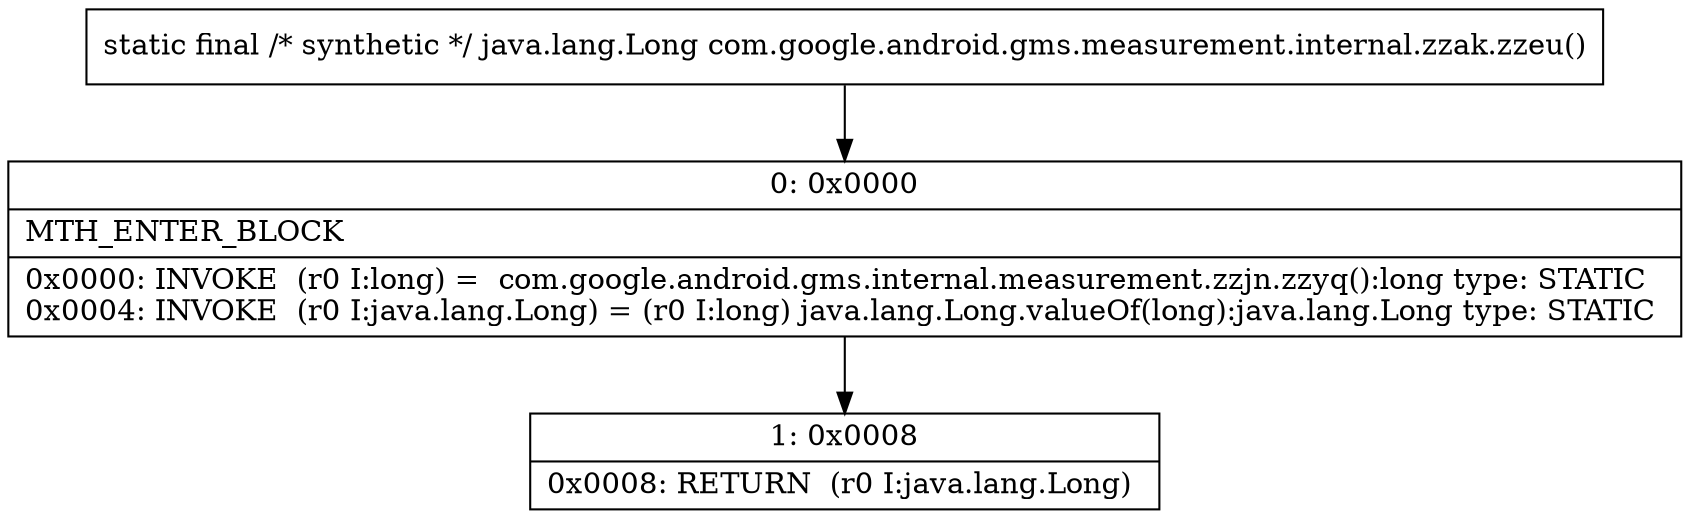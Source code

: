 digraph "CFG forcom.google.android.gms.measurement.internal.zzak.zzeu()Ljava\/lang\/Long;" {
Node_0 [shape=record,label="{0\:\ 0x0000|MTH_ENTER_BLOCK\l|0x0000: INVOKE  (r0 I:long) =  com.google.android.gms.internal.measurement.zzjn.zzyq():long type: STATIC \l0x0004: INVOKE  (r0 I:java.lang.Long) = (r0 I:long) java.lang.Long.valueOf(long):java.lang.Long type: STATIC \l}"];
Node_1 [shape=record,label="{1\:\ 0x0008|0x0008: RETURN  (r0 I:java.lang.Long) \l}"];
MethodNode[shape=record,label="{static final \/* synthetic *\/ java.lang.Long com.google.android.gms.measurement.internal.zzak.zzeu() }"];
MethodNode -> Node_0;
Node_0 -> Node_1;
}

